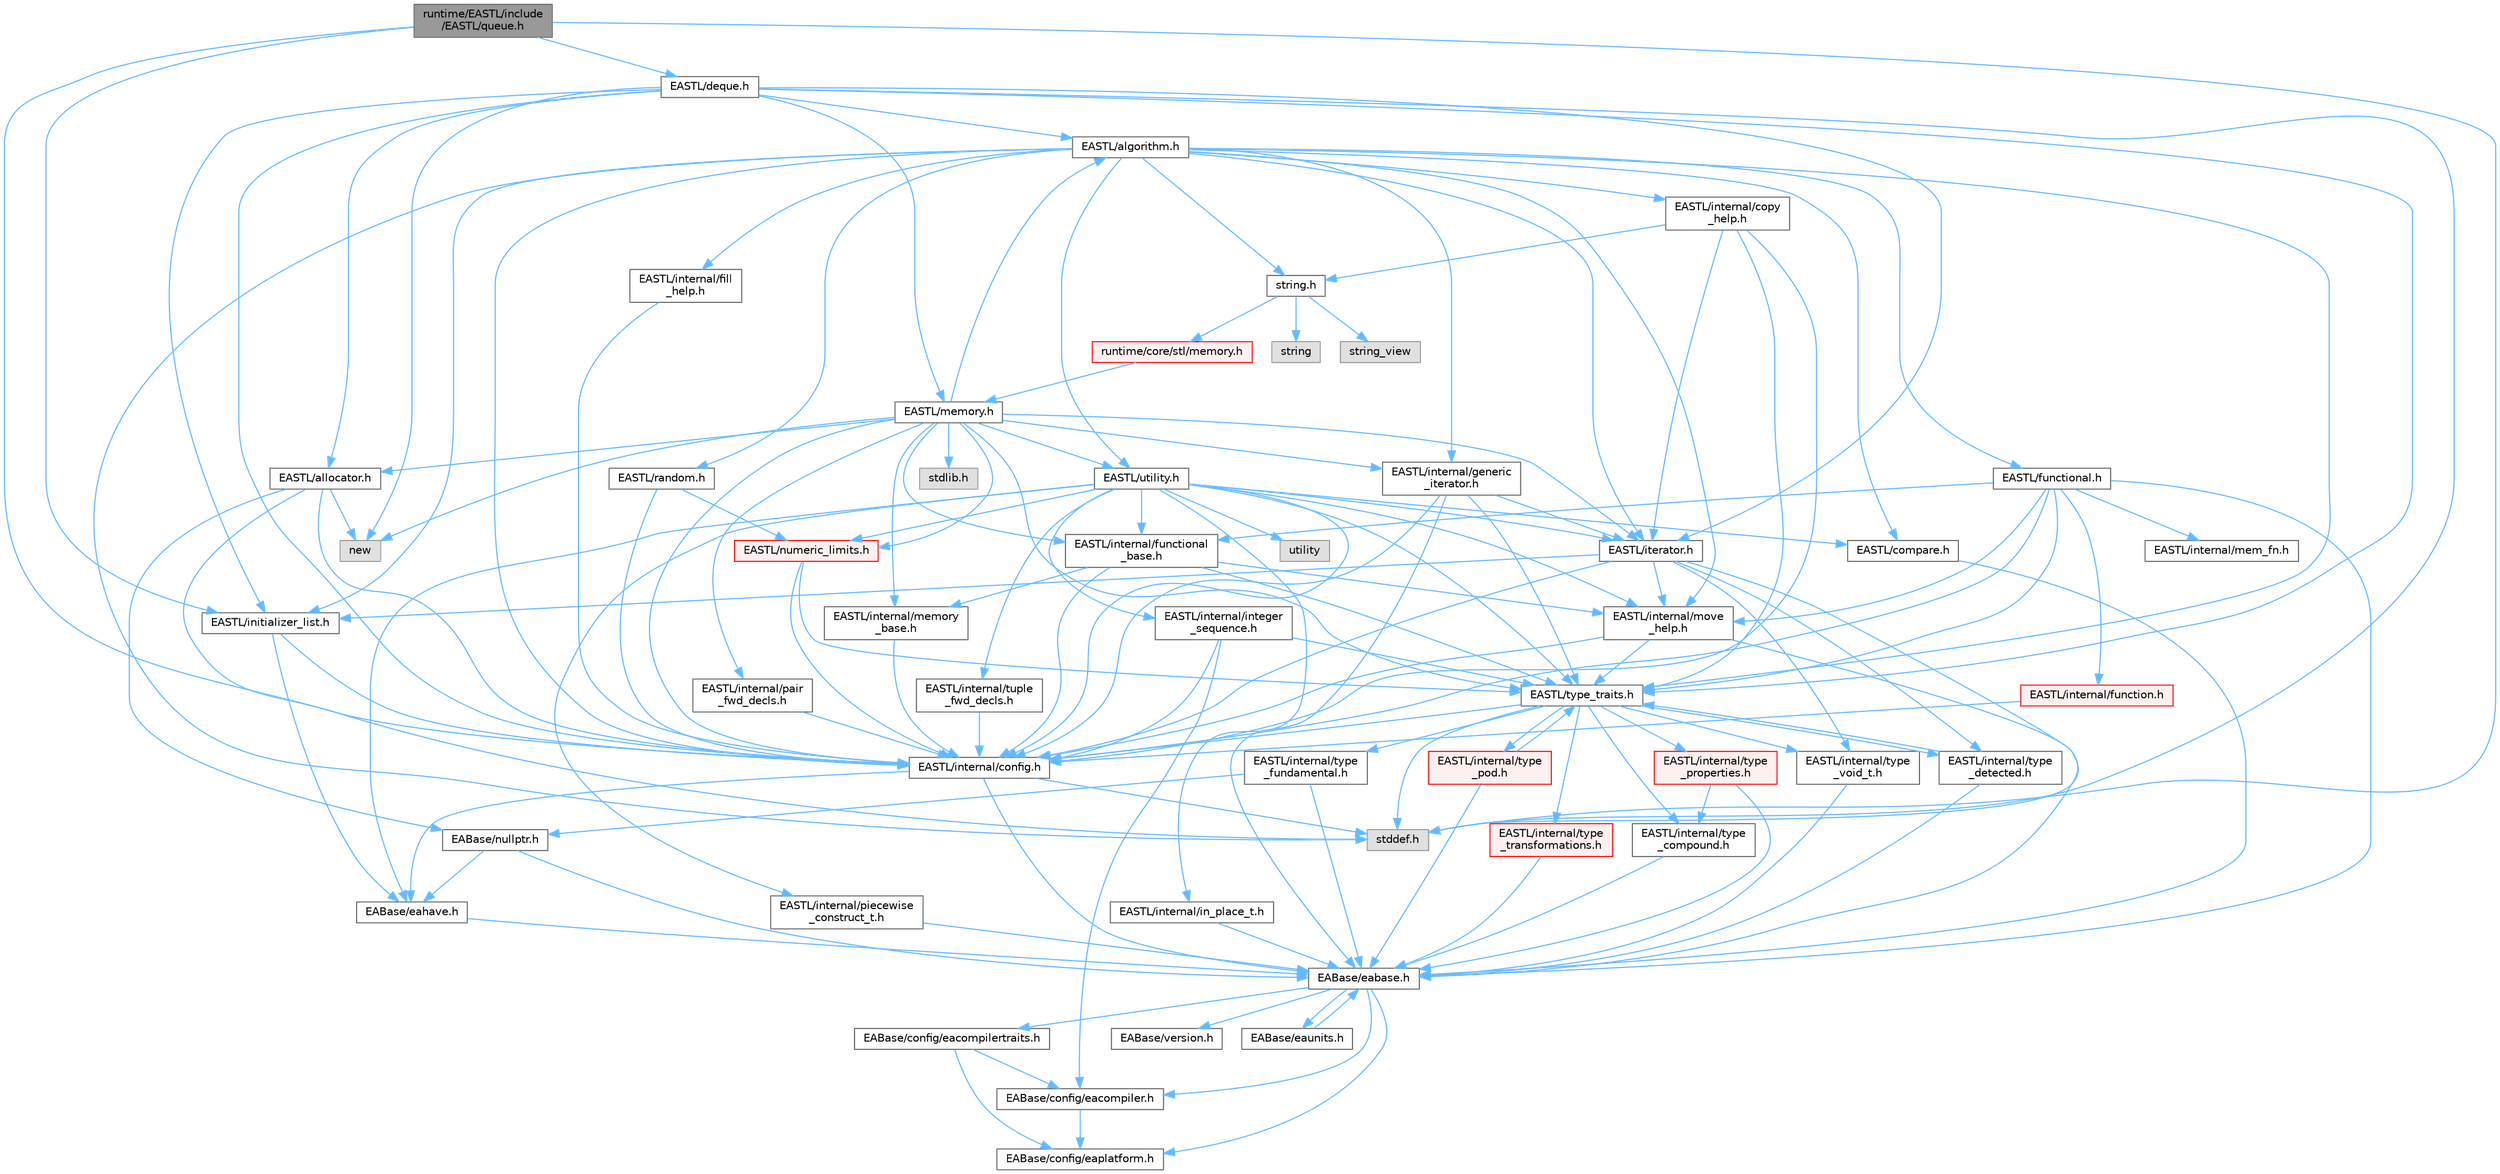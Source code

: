 digraph "runtime/EASTL/include/EASTL/queue.h"
{
 // LATEX_PDF_SIZE
  bgcolor="transparent";
  edge [fontname=Helvetica,fontsize=10,labelfontname=Helvetica,labelfontsize=10];
  node [fontname=Helvetica,fontsize=10,shape=box,height=0.2,width=0.4];
  Node1 [id="Node000001",label="runtime/EASTL/include\l/EASTL/queue.h",height=0.2,width=0.4,color="gray40", fillcolor="grey60", style="filled", fontcolor="black",tooltip=" "];
  Node1 -> Node2 [id="edge142_Node000001_Node000002",color="steelblue1",style="solid",tooltip=" "];
  Node2 [id="Node000002",label="EASTL/internal/config.h",height=0.2,width=0.4,color="grey40", fillcolor="white", style="filled",URL="$config_8h.html",tooltip=" "];
  Node2 -> Node3 [id="edge143_Node000002_Node000003",color="steelblue1",style="solid",tooltip=" "];
  Node3 [id="Node000003",label="EABase/eabase.h",height=0.2,width=0.4,color="grey40", fillcolor="white", style="filled",URL="$eabase_8h.html",tooltip=" "];
  Node3 -> Node4 [id="edge144_Node000003_Node000004",color="steelblue1",style="solid",tooltip=" "];
  Node4 [id="Node000004",label="EABase/config/eacompiler.h",height=0.2,width=0.4,color="grey40", fillcolor="white", style="filled",URL="$eacompiler_8h.html",tooltip=" "];
  Node4 -> Node5 [id="edge145_Node000004_Node000005",color="steelblue1",style="solid",tooltip=" "];
  Node5 [id="Node000005",label="EABase/config/eaplatform.h",height=0.2,width=0.4,color="grey40", fillcolor="white", style="filled",URL="$eaplatform_8h.html",tooltip=" "];
  Node3 -> Node6 [id="edge146_Node000003_Node000006",color="steelblue1",style="solid",tooltip=" "];
  Node6 [id="Node000006",label="EABase/config/eacompilertraits.h",height=0.2,width=0.4,color="grey40", fillcolor="white", style="filled",URL="$eacompilertraits_8h.html",tooltip=" "];
  Node6 -> Node5 [id="edge147_Node000006_Node000005",color="steelblue1",style="solid",tooltip=" "];
  Node6 -> Node4 [id="edge148_Node000006_Node000004",color="steelblue1",style="solid",tooltip=" "];
  Node3 -> Node5 [id="edge149_Node000003_Node000005",color="steelblue1",style="solid",tooltip=" "];
  Node3 -> Node7 [id="edge150_Node000003_Node000007",color="steelblue1",style="solid",tooltip=" "];
  Node7 [id="Node000007",label="EABase/version.h",height=0.2,width=0.4,color="grey40", fillcolor="white", style="filled",URL="$_e_a_s_t_l_2packages_2_e_a_base_2include_2_common_2_e_a_base_2version_8h.html",tooltip=" "];
  Node3 -> Node8 [id="edge151_Node000003_Node000008",color="steelblue1",style="solid",tooltip=" "];
  Node8 [id="Node000008",label="EABase/eaunits.h",height=0.2,width=0.4,color="grey40", fillcolor="white", style="filled",URL="$eaunits_8h.html",tooltip=" "];
  Node8 -> Node3 [id="edge152_Node000008_Node000003",color="steelblue1",style="solid",tooltip=" "];
  Node2 -> Node9 [id="edge153_Node000002_Node000009",color="steelblue1",style="solid",tooltip=" "];
  Node9 [id="Node000009",label="EABase/eahave.h",height=0.2,width=0.4,color="grey40", fillcolor="white", style="filled",URL="$eahave_8h.html",tooltip=" "];
  Node9 -> Node3 [id="edge154_Node000009_Node000003",color="steelblue1",style="solid",tooltip=" "];
  Node2 -> Node10 [id="edge155_Node000002_Node000010",color="steelblue1",style="solid",tooltip=" "];
  Node10 [id="Node000010",label="stddef.h",height=0.2,width=0.4,color="grey60", fillcolor="#E0E0E0", style="filled",tooltip=" "];
  Node1 -> Node11 [id="edge156_Node000001_Node000011",color="steelblue1",style="solid",tooltip=" "];
  Node11 [id="Node000011",label="EASTL/deque.h",height=0.2,width=0.4,color="grey40", fillcolor="white", style="filled",URL="$_e_a_s_t_l_2include_2_e_a_s_t_l_2deque_8h.html",tooltip=" "];
  Node11 -> Node2 [id="edge157_Node000011_Node000002",color="steelblue1",style="solid",tooltip=" "];
  Node11 -> Node12 [id="edge158_Node000011_Node000012",color="steelblue1",style="solid",tooltip=" "];
  Node12 [id="Node000012",label="EASTL/allocator.h",height=0.2,width=0.4,color="grey40", fillcolor="white", style="filled",URL="$allocator_8h.html",tooltip=" "];
  Node12 -> Node2 [id="edge159_Node000012_Node000002",color="steelblue1",style="solid",tooltip=" "];
  Node12 -> Node13 [id="edge160_Node000012_Node000013",color="steelblue1",style="solid",tooltip=" "];
  Node13 [id="Node000013",label="EABase/nullptr.h",height=0.2,width=0.4,color="grey40", fillcolor="white", style="filled",URL="$nullptr_8h.html",tooltip=" "];
  Node13 -> Node3 [id="edge161_Node000013_Node000003",color="steelblue1",style="solid",tooltip=" "];
  Node13 -> Node9 [id="edge162_Node000013_Node000009",color="steelblue1",style="solid",tooltip=" "];
  Node12 -> Node10 [id="edge163_Node000012_Node000010",color="steelblue1",style="solid",tooltip=" "];
  Node12 -> Node14 [id="edge164_Node000012_Node000014",color="steelblue1",style="solid",tooltip=" "];
  Node14 [id="Node000014",label="new",height=0.2,width=0.4,color="grey60", fillcolor="#E0E0E0", style="filled",tooltip=" "];
  Node11 -> Node15 [id="edge165_Node000011_Node000015",color="steelblue1",style="solid",tooltip=" "];
  Node15 [id="Node000015",label="EASTL/algorithm.h",height=0.2,width=0.4,color="grey40", fillcolor="white", style="filled",URL="$_e_a_s_t_l_2include_2_e_a_s_t_l_2algorithm_8h.html",tooltip=" "];
  Node15 -> Node2 [id="edge166_Node000015_Node000002",color="steelblue1",style="solid",tooltip=" "];
  Node15 -> Node16 [id="edge167_Node000015_Node000016",color="steelblue1",style="solid",tooltip=" "];
  Node16 [id="Node000016",label="EASTL/type_traits.h",height=0.2,width=0.4,color="grey40", fillcolor="white", style="filled",URL="$_e_a_s_t_l_2include_2_e_a_s_t_l_2type__traits_8h.html",tooltip=" "];
  Node16 -> Node2 [id="edge168_Node000016_Node000002",color="steelblue1",style="solid",tooltip=" "];
  Node16 -> Node10 [id="edge169_Node000016_Node000010",color="steelblue1",style="solid",tooltip=" "];
  Node16 -> Node17 [id="edge170_Node000016_Node000017",color="steelblue1",style="solid",tooltip=" "];
  Node17 [id="Node000017",label="EASTL/internal/type\l_fundamental.h",height=0.2,width=0.4,color="grey40", fillcolor="white", style="filled",URL="$type__fundamental_8h.html",tooltip=" "];
  Node17 -> Node3 [id="edge171_Node000017_Node000003",color="steelblue1",style="solid",tooltip=" "];
  Node17 -> Node13 [id="edge172_Node000017_Node000013",color="steelblue1",style="solid",tooltip=" "];
  Node16 -> Node18 [id="edge173_Node000016_Node000018",color="steelblue1",style="solid",tooltip=" "];
  Node18 [id="Node000018",label="EASTL/internal/type\l_transformations.h",height=0.2,width=0.4,color="red", fillcolor="#FFF0F0", style="filled",URL="$type__transformations_8h.html",tooltip=" "];
  Node18 -> Node3 [id="edge174_Node000018_Node000003",color="steelblue1",style="solid",tooltip=" "];
  Node16 -> Node20 [id="edge175_Node000016_Node000020",color="steelblue1",style="solid",tooltip=" "];
  Node20 [id="Node000020",label="EASTL/internal/type\l_void_t.h",height=0.2,width=0.4,color="grey40", fillcolor="white", style="filled",URL="$type__void__t_8h.html",tooltip=" "];
  Node20 -> Node3 [id="edge176_Node000020_Node000003",color="steelblue1",style="solid",tooltip=" "];
  Node16 -> Node21 [id="edge177_Node000016_Node000021",color="steelblue1",style="solid",tooltip=" "];
  Node21 [id="Node000021",label="EASTL/internal/type\l_properties.h",height=0.2,width=0.4,color="red", fillcolor="#FFF0F0", style="filled",URL="$type__properties_8h.html",tooltip=" "];
  Node21 -> Node3 [id="edge178_Node000021_Node000003",color="steelblue1",style="solid",tooltip=" "];
  Node21 -> Node22 [id="edge179_Node000021_Node000022",color="steelblue1",style="solid",tooltip=" "];
  Node22 [id="Node000022",label="EASTL/internal/type\l_compound.h",height=0.2,width=0.4,color="grey40", fillcolor="white", style="filled",URL="$type__compound_8h.html",tooltip=" "];
  Node22 -> Node3 [id="edge180_Node000022_Node000003",color="steelblue1",style="solid",tooltip=" "];
  Node16 -> Node22 [id="edge181_Node000016_Node000022",color="steelblue1",style="solid",tooltip=" "];
  Node16 -> Node23 [id="edge182_Node000016_Node000023",color="steelblue1",style="solid",tooltip=" "];
  Node23 [id="Node000023",label="EASTL/internal/type\l_pod.h",height=0.2,width=0.4,color="red", fillcolor="#FFF0F0", style="filled",URL="$type__pod_8h.html",tooltip=" "];
  Node23 -> Node3 [id="edge183_Node000023_Node000003",color="steelblue1",style="solid",tooltip=" "];
  Node23 -> Node16 [id="edge184_Node000023_Node000016",color="steelblue1",style="solid",tooltip=" "];
  Node16 -> Node24 [id="edge185_Node000016_Node000024",color="steelblue1",style="solid",tooltip=" "];
  Node24 [id="Node000024",label="EASTL/internal/type\l_detected.h",height=0.2,width=0.4,color="grey40", fillcolor="white", style="filled",URL="$type__detected_8h.html",tooltip=" "];
  Node24 -> Node3 [id="edge186_Node000024_Node000003",color="steelblue1",style="solid",tooltip=" "];
  Node24 -> Node16 [id="edge187_Node000024_Node000016",color="steelblue1",style="solid",tooltip=" "];
  Node15 -> Node25 [id="edge188_Node000015_Node000025",color="steelblue1",style="solid",tooltip=" "];
  Node25 [id="Node000025",label="EASTL/internal/move\l_help.h",height=0.2,width=0.4,color="grey40", fillcolor="white", style="filled",URL="$move__help_8h.html",tooltip=" "];
  Node25 -> Node3 [id="edge189_Node000025_Node000003",color="steelblue1",style="solid",tooltip=" "];
  Node25 -> Node2 [id="edge190_Node000025_Node000002",color="steelblue1",style="solid",tooltip=" "];
  Node25 -> Node16 [id="edge191_Node000025_Node000016",color="steelblue1",style="solid",tooltip=" "];
  Node15 -> Node26 [id="edge192_Node000015_Node000026",color="steelblue1",style="solid",tooltip=" "];
  Node26 [id="Node000026",label="EASTL/internal/copy\l_help.h",height=0.2,width=0.4,color="grey40", fillcolor="white", style="filled",URL="$copy__help_8h.html",tooltip=" "];
  Node26 -> Node2 [id="edge193_Node000026_Node000002",color="steelblue1",style="solid",tooltip=" "];
  Node26 -> Node16 [id="edge194_Node000026_Node000016",color="steelblue1",style="solid",tooltip=" "];
  Node26 -> Node27 [id="edge195_Node000026_Node000027",color="steelblue1",style="solid",tooltip=" "];
  Node27 [id="Node000027",label="EASTL/iterator.h",height=0.2,width=0.4,color="grey40", fillcolor="white", style="filled",URL="$_e_a_s_t_l_2include_2_e_a_s_t_l_2iterator_8h.html",tooltip=" "];
  Node27 -> Node2 [id="edge196_Node000027_Node000002",color="steelblue1",style="solid",tooltip=" "];
  Node27 -> Node25 [id="edge197_Node000027_Node000025",color="steelblue1",style="solid",tooltip=" "];
  Node27 -> Node24 [id="edge198_Node000027_Node000024",color="steelblue1",style="solid",tooltip=" "];
  Node27 -> Node20 [id="edge199_Node000027_Node000020",color="steelblue1",style="solid",tooltip=" "];
  Node27 -> Node28 [id="edge200_Node000027_Node000028",color="steelblue1",style="solid",tooltip=" "];
  Node28 [id="Node000028",label="EASTL/initializer_list.h",height=0.2,width=0.4,color="grey40", fillcolor="white", style="filled",URL="$initializer__list_8h.html",tooltip=" "];
  Node28 -> Node2 [id="edge201_Node000028_Node000002",color="steelblue1",style="solid",tooltip=" "];
  Node28 -> Node9 [id="edge202_Node000028_Node000009",color="steelblue1",style="solid",tooltip=" "];
  Node27 -> Node10 [id="edge203_Node000027_Node000010",color="steelblue1",style="solid",tooltip=" "];
  Node26 -> Node29 [id="edge204_Node000026_Node000029",color="steelblue1",style="solid",tooltip=" "];
  Node29 [id="Node000029",label="string.h",height=0.2,width=0.4,color="grey40", fillcolor="white", style="filled",URL="$string_8h.html",tooltip=" "];
  Node29 -> Node30 [id="edge205_Node000029_Node000030",color="steelblue1",style="solid",tooltip=" "];
  Node30 [id="Node000030",label="string",height=0.2,width=0.4,color="grey60", fillcolor="#E0E0E0", style="filled",tooltip=" "];
  Node29 -> Node31 [id="edge206_Node000029_Node000031",color="steelblue1",style="solid",tooltip=" "];
  Node31 [id="Node000031",label="string_view",height=0.2,width=0.4,color="grey60", fillcolor="#E0E0E0", style="filled",tooltip=" "];
  Node29 -> Node32 [id="edge207_Node000029_Node000032",color="steelblue1",style="solid",tooltip=" "];
  Node32 [id="Node000032",label="runtime/core/stl/memory.h",height=0.2,width=0.4,color="red", fillcolor="#FFF0F0", style="filled",URL="$core_2stl_2memory_8h.html",tooltip=" "];
  Node32 -> Node40 [id="edge208_Node000032_Node000040",color="steelblue1",style="solid",tooltip=" "];
  Node40 [id="Node000040",label="EASTL/memory.h",height=0.2,width=0.4,color="grey40", fillcolor="white", style="filled",URL="$_e_a_s_t_l_2include_2_e_a_s_t_l_2memory_8h.html",tooltip=" "];
  Node40 -> Node2 [id="edge209_Node000040_Node000002",color="steelblue1",style="solid",tooltip=" "];
  Node40 -> Node39 [id="edge210_Node000040_Node000039",color="steelblue1",style="solid",tooltip=" "];
  Node39 [id="Node000039",label="EASTL/internal/memory\l_base.h",height=0.2,width=0.4,color="grey40", fillcolor="white", style="filled",URL="$memory__base_8h.html",tooltip=" "];
  Node39 -> Node2 [id="edge211_Node000039_Node000002",color="steelblue1",style="solid",tooltip=" "];
  Node40 -> Node41 [id="edge212_Node000040_Node000041",color="steelblue1",style="solid",tooltip=" "];
  Node41 [id="Node000041",label="EASTL/internal/generic\l_iterator.h",height=0.2,width=0.4,color="grey40", fillcolor="white", style="filled",URL="$generic__iterator_8h.html",tooltip=" "];
  Node41 -> Node3 [id="edge213_Node000041_Node000003",color="steelblue1",style="solid",tooltip=" "];
  Node41 -> Node2 [id="edge214_Node000041_Node000002",color="steelblue1",style="solid",tooltip=" "];
  Node41 -> Node27 [id="edge215_Node000041_Node000027",color="steelblue1",style="solid",tooltip=" "];
  Node41 -> Node16 [id="edge216_Node000041_Node000016",color="steelblue1",style="solid",tooltip=" "];
  Node40 -> Node42 [id="edge217_Node000040_Node000042",color="steelblue1",style="solid",tooltip=" "];
  Node42 [id="Node000042",label="EASTL/internal/pair\l_fwd_decls.h",height=0.2,width=0.4,color="grey40", fillcolor="white", style="filled",URL="$pair__fwd__decls_8h.html",tooltip=" "];
  Node42 -> Node2 [id="edge218_Node000042_Node000002",color="steelblue1",style="solid",tooltip=" "];
  Node40 -> Node43 [id="edge219_Node000040_Node000043",color="steelblue1",style="solid",tooltip=" "];
  Node43 [id="Node000043",label="EASTL/internal/functional\l_base.h",height=0.2,width=0.4,color="grey40", fillcolor="white", style="filled",URL="$functional__base_8h.html",tooltip=" "];
  Node43 -> Node2 [id="edge220_Node000043_Node000002",color="steelblue1",style="solid",tooltip=" "];
  Node43 -> Node39 [id="edge221_Node000043_Node000039",color="steelblue1",style="solid",tooltip=" "];
  Node43 -> Node25 [id="edge222_Node000043_Node000025",color="steelblue1",style="solid",tooltip=" "];
  Node43 -> Node16 [id="edge223_Node000043_Node000016",color="steelblue1",style="solid",tooltip=" "];
  Node40 -> Node15 [id="edge224_Node000040_Node000015",color="steelblue1",style="solid",tooltip=" "];
  Node40 -> Node16 [id="edge225_Node000040_Node000016",color="steelblue1",style="solid",tooltip=" "];
  Node40 -> Node12 [id="edge226_Node000040_Node000012",color="steelblue1",style="solid",tooltip=" "];
  Node40 -> Node27 [id="edge227_Node000040_Node000027",color="steelblue1",style="solid",tooltip=" "];
  Node40 -> Node44 [id="edge228_Node000040_Node000044",color="steelblue1",style="solid",tooltip=" "];
  Node44 [id="Node000044",label="EASTL/utility.h",height=0.2,width=0.4,color="grey40", fillcolor="white", style="filled",URL="$_e_a_s_t_l_2include_2_e_a_s_t_l_2utility_8h.html",tooltip=" "];
  Node44 -> Node2 [id="edge229_Node000044_Node000002",color="steelblue1",style="solid",tooltip=" "];
  Node44 -> Node16 [id="edge230_Node000044_Node000016",color="steelblue1",style="solid",tooltip=" "];
  Node44 -> Node27 [id="edge231_Node000044_Node000027",color="steelblue1",style="solid",tooltip=" "];
  Node44 -> Node45 [id="edge232_Node000044_Node000045",color="steelblue1",style="solid",tooltip=" "];
  Node45 [id="Node000045",label="EASTL/numeric_limits.h",height=0.2,width=0.4,color="red", fillcolor="#FFF0F0", style="filled",URL="$numeric__limits_8h.html",tooltip=" "];
  Node45 -> Node2 [id="edge233_Node000045_Node000002",color="steelblue1",style="solid",tooltip=" "];
  Node45 -> Node16 [id="edge234_Node000045_Node000016",color="steelblue1",style="solid",tooltip=" "];
  Node44 -> Node47 [id="edge235_Node000044_Node000047",color="steelblue1",style="solid",tooltip=" "];
  Node47 [id="Node000047",label="EASTL/compare.h",height=0.2,width=0.4,color="grey40", fillcolor="white", style="filled",URL="$compare_8h.html",tooltip=" "];
  Node47 -> Node3 [id="edge236_Node000047_Node000003",color="steelblue1",style="solid",tooltip=" "];
  Node44 -> Node43 [id="edge237_Node000044_Node000043",color="steelblue1",style="solid",tooltip=" "];
  Node44 -> Node25 [id="edge238_Node000044_Node000025",color="steelblue1",style="solid",tooltip=" "];
  Node44 -> Node9 [id="edge239_Node000044_Node000009",color="steelblue1",style="solid",tooltip=" "];
  Node44 -> Node48 [id="edge240_Node000044_Node000048",color="steelblue1",style="solid",tooltip=" "];
  Node48 [id="Node000048",label="EASTL/internal/integer\l_sequence.h",height=0.2,width=0.4,color="grey40", fillcolor="white", style="filled",URL="$integer__sequence_8h.html",tooltip=" "];
  Node48 -> Node4 [id="edge241_Node000048_Node000004",color="steelblue1",style="solid",tooltip=" "];
  Node48 -> Node2 [id="edge242_Node000048_Node000002",color="steelblue1",style="solid",tooltip=" "];
  Node48 -> Node16 [id="edge243_Node000048_Node000016",color="steelblue1",style="solid",tooltip=" "];
  Node44 -> Node49 [id="edge244_Node000044_Node000049",color="steelblue1",style="solid",tooltip=" "];
  Node49 [id="Node000049",label="EASTL/internal/tuple\l_fwd_decls.h",height=0.2,width=0.4,color="grey40", fillcolor="white", style="filled",URL="$tuple__fwd__decls_8h.html",tooltip=" "];
  Node49 -> Node2 [id="edge245_Node000049_Node000002",color="steelblue1",style="solid",tooltip=" "];
  Node44 -> Node50 [id="edge246_Node000044_Node000050",color="steelblue1",style="solid",tooltip=" "];
  Node50 [id="Node000050",label="EASTL/internal/in_place_t.h",height=0.2,width=0.4,color="grey40", fillcolor="white", style="filled",URL="$in__place__t_8h.html",tooltip=" "];
  Node50 -> Node3 [id="edge247_Node000050_Node000003",color="steelblue1",style="solid",tooltip=" "];
  Node44 -> Node51 [id="edge248_Node000044_Node000051",color="steelblue1",style="solid",tooltip=" "];
  Node51 [id="Node000051",label="EASTL/internal/piecewise\l_construct_t.h",height=0.2,width=0.4,color="grey40", fillcolor="white", style="filled",URL="$piecewise__construct__t_8h.html",tooltip=" "];
  Node51 -> Node3 [id="edge249_Node000051_Node000003",color="steelblue1",style="solid",tooltip=" "];
  Node44 -> Node52 [id="edge250_Node000044_Node000052",color="steelblue1",style="solid",tooltip=" "];
  Node52 [id="Node000052",label="utility",height=0.2,width=0.4,color="grey60", fillcolor="#E0E0E0", style="filled",tooltip=" "];
  Node40 -> Node45 [id="edge251_Node000040_Node000045",color="steelblue1",style="solid",tooltip=" "];
  Node40 -> Node53 [id="edge252_Node000040_Node000053",color="steelblue1",style="solid",tooltip=" "];
  Node53 [id="Node000053",label="stdlib.h",height=0.2,width=0.4,color="grey60", fillcolor="#E0E0E0", style="filled",tooltip=" "];
  Node40 -> Node14 [id="edge253_Node000040_Node000014",color="steelblue1",style="solid",tooltip=" "];
  Node15 -> Node150 [id="edge254_Node000015_Node000150",color="steelblue1",style="solid",tooltip=" "];
  Node150 [id="Node000150",label="EASTL/internal/fill\l_help.h",height=0.2,width=0.4,color="grey40", fillcolor="white", style="filled",URL="$fill__help_8h.html",tooltip=" "];
  Node150 -> Node2 [id="edge255_Node000150_Node000002",color="steelblue1",style="solid",tooltip=" "];
  Node15 -> Node28 [id="edge256_Node000015_Node000028",color="steelblue1",style="solid",tooltip=" "];
  Node15 -> Node27 [id="edge257_Node000015_Node000027",color="steelblue1",style="solid",tooltip=" "];
  Node15 -> Node60 [id="edge258_Node000015_Node000060",color="steelblue1",style="solid",tooltip=" "];
  Node60 [id="Node000060",label="EASTL/functional.h",height=0.2,width=0.4,color="grey40", fillcolor="white", style="filled",URL="$_e_a_s_t_l_2include_2_e_a_s_t_l_2functional_8h.html",tooltip=" "];
  Node60 -> Node3 [id="edge259_Node000060_Node000003",color="steelblue1",style="solid",tooltip=" "];
  Node60 -> Node2 [id="edge260_Node000060_Node000002",color="steelblue1",style="solid",tooltip=" "];
  Node60 -> Node25 [id="edge261_Node000060_Node000025",color="steelblue1",style="solid",tooltip=" "];
  Node60 -> Node16 [id="edge262_Node000060_Node000016",color="steelblue1",style="solid",tooltip=" "];
  Node60 -> Node43 [id="edge263_Node000060_Node000043",color="steelblue1",style="solid",tooltip=" "];
  Node60 -> Node61 [id="edge264_Node000060_Node000061",color="steelblue1",style="solid",tooltip=" "];
  Node61 [id="Node000061",label="EASTL/internal/mem_fn.h",height=0.2,width=0.4,color="grey40", fillcolor="white", style="filled",URL="$mem__fn_8h.html",tooltip=" "];
  Node60 -> Node62 [id="edge265_Node000060_Node000062",color="steelblue1",style="solid",tooltip=" "];
  Node62 [id="Node000062",label="EASTL/internal/function.h",height=0.2,width=0.4,color="red", fillcolor="#FFF0F0", style="filled",URL="$_e_a_s_t_l_2include_2_e_a_s_t_l_2internal_2function_8h.html",tooltip=" "];
  Node62 -> Node2 [id="edge266_Node000062_Node000002",color="steelblue1",style="solid",tooltip=" "];
  Node15 -> Node44 [id="edge267_Node000015_Node000044",color="steelblue1",style="solid",tooltip=" "];
  Node15 -> Node41 [id="edge268_Node000015_Node000041",color="steelblue1",style="solid",tooltip=" "];
  Node15 -> Node151 [id="edge269_Node000015_Node000151",color="steelblue1",style="solid",tooltip=" "];
  Node151 [id="Node000151",label="EASTL/random.h",height=0.2,width=0.4,color="grey40", fillcolor="white", style="filled",URL="$random_8h.html",tooltip=" "];
  Node151 -> Node2 [id="edge270_Node000151_Node000002",color="steelblue1",style="solid",tooltip=" "];
  Node151 -> Node45 [id="edge271_Node000151_Node000045",color="steelblue1",style="solid",tooltip=" "];
  Node15 -> Node47 [id="edge272_Node000015_Node000047",color="steelblue1",style="solid",tooltip=" "];
  Node15 -> Node10 [id="edge273_Node000015_Node000010",color="steelblue1",style="solid",tooltip=" "];
  Node15 -> Node29 [id="edge274_Node000015_Node000029",color="steelblue1",style="solid",tooltip=" "];
  Node11 -> Node16 [id="edge275_Node000011_Node000016",color="steelblue1",style="solid",tooltip=" "];
  Node11 -> Node27 [id="edge276_Node000011_Node000027",color="steelblue1",style="solid",tooltip=" "];
  Node11 -> Node40 [id="edge277_Node000011_Node000040",color="steelblue1",style="solid",tooltip=" "];
  Node11 -> Node28 [id="edge278_Node000011_Node000028",color="steelblue1",style="solid",tooltip=" "];
  Node11 -> Node14 [id="edge279_Node000011_Node000014",color="steelblue1",style="solid",tooltip=" "];
  Node11 -> Node10 [id="edge280_Node000011_Node000010",color="steelblue1",style="solid",tooltip=" "];
  Node1 -> Node28 [id="edge281_Node000001_Node000028",color="steelblue1",style="solid",tooltip=" "];
  Node1 -> Node10 [id="edge282_Node000001_Node000010",color="steelblue1",style="solid",tooltip=" "];
}
